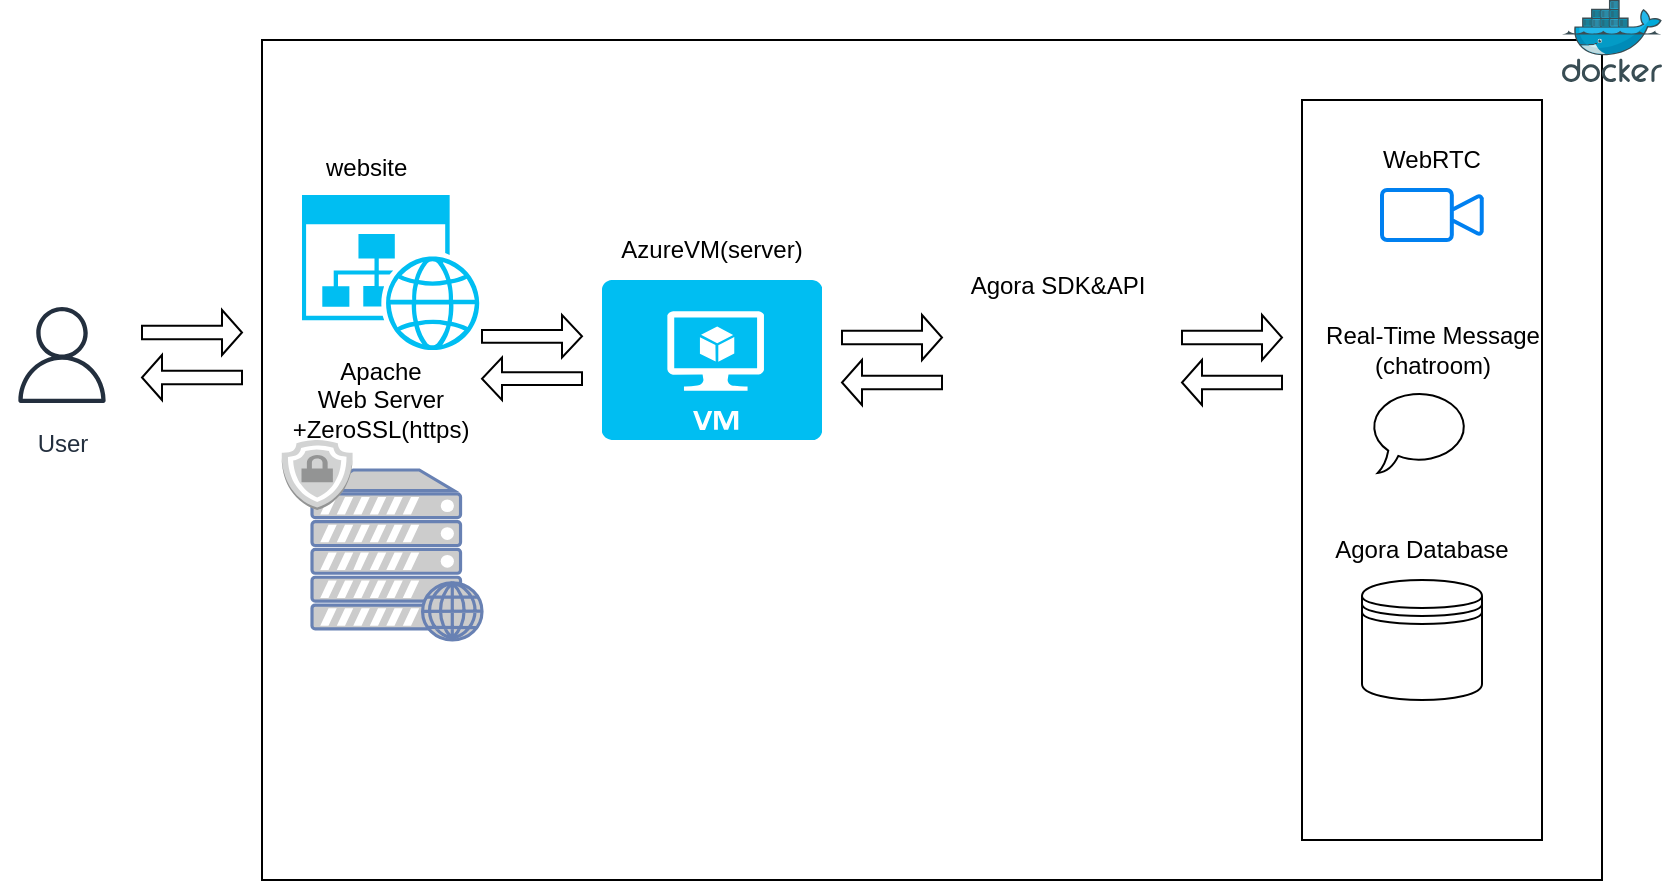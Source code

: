 <mxfile version="20.7.4" type="github">
  <diagram id="4lbaAA7GF88f6-nXXz54" name="Page-1">
    <mxGraphModel dx="1034" dy="438" grid="1" gridSize="10" guides="1" tooltips="1" connect="1" arrows="1" fold="1" page="1" pageScale="1" pageWidth="850" pageHeight="1100" math="0" shadow="0">
      <root>
        <mxCell id="0" />
        <mxCell id="1" parent="0" />
        <mxCell id="vfFkaF0R44FNCo4ghhD2-102" value="" style="rounded=0;whiteSpace=wrap;html=1;" vertex="1" parent="1">
          <mxGeometry x="130" y="40" width="670" height="420" as="geometry" />
        </mxCell>
        <mxCell id="vfFkaF0R44FNCo4ghhD2-1" value="User" style="sketch=0;outlineConnect=0;fontColor=#232F3E;gradientColor=none;strokeColor=#232F3E;fillColor=#ffffff;dashed=0;verticalLabelPosition=bottom;verticalAlign=top;align=center;html=1;fontSize=12;fontStyle=0;aspect=fixed;shape=mxgraph.aws4.resourceIcon;resIcon=mxgraph.aws4.user;" vertex="1" parent="1">
          <mxGeometry y="167.5" width="60" height="60" as="geometry" />
        </mxCell>
        <mxCell id="vfFkaF0R44FNCo4ghhD2-23" value="" style="group" vertex="1" connectable="0" parent="1">
          <mxGeometry x="139.7" y="205" width="100.3" height="135" as="geometry" />
        </mxCell>
        <mxCell id="vfFkaF0R44FNCo4ghhD2-7" value="Apache&lt;br&gt;Web Server&lt;br&gt;+ZeroSSL(https)" style="text;html=1;strokeColor=none;fillColor=none;align=center;verticalAlign=middle;whiteSpace=wrap;rounded=0;" vertex="1" parent="vfFkaF0R44FNCo4ghhD2-23">
          <mxGeometry x="11.45" width="77.4" height="30" as="geometry" />
        </mxCell>
        <mxCell id="vfFkaF0R44FNCo4ghhD2-18" value="" style="group" vertex="1" connectable="0" parent="vfFkaF0R44FNCo4ghhD2-23">
          <mxGeometry y="35" width="100.3" height="100" as="geometry" />
        </mxCell>
        <mxCell id="vfFkaF0R44FNCo4ghhD2-19" value="" style="fontColor=#0066CC;verticalAlign=top;verticalLabelPosition=bottom;labelPosition=center;align=center;html=1;outlineConnect=0;fillColor=#CCCCCC;strokeColor=#6881B3;gradientColor=none;gradientDirection=north;strokeWidth=2;shape=mxgraph.networks.web_server;movable=1;resizable=1;rotatable=1;deletable=1;editable=1;connectable=1;" vertex="1" parent="vfFkaF0R44FNCo4ghhD2-18">
          <mxGeometry x="15.3" y="15" width="85" height="85" as="geometry" />
        </mxCell>
        <mxCell id="vfFkaF0R44FNCo4ghhD2-20" value="" style="outlineConnect=0;dashed=0;verticalLabelPosition=bottom;verticalAlign=top;align=center;html=1;shape=mxgraph.aws3.ssl_padlock;fillColor=#D2D3D3;gradientColor=none;movable=1;resizable=1;rotatable=1;deletable=1;editable=1;connectable=1;" vertex="1" parent="vfFkaF0R44FNCo4ghhD2-18">
          <mxGeometry width="35.6" height="35" as="geometry" />
        </mxCell>
        <mxCell id="vfFkaF0R44FNCo4ghhD2-30" value="" style="group" vertex="1" connectable="0" parent="1">
          <mxGeometry x="150" y="90" width="90" height="105" as="geometry" />
        </mxCell>
        <mxCell id="vfFkaF0R44FNCo4ghhD2-28" value="" style="verticalLabelPosition=bottom;html=1;verticalAlign=top;align=center;strokeColor=none;fillColor=#00BEF2;shape=mxgraph.azure.website_generic;pointerEvents=1;" vertex="1" parent="vfFkaF0R44FNCo4ghhD2-30">
          <mxGeometry y="27.5" width="90" height="77.5" as="geometry" />
        </mxCell>
        <mxCell id="vfFkaF0R44FNCo4ghhD2-29" value="website" style="text;whiteSpace=wrap;html=1;" vertex="1" parent="vfFkaF0R44FNCo4ghhD2-30">
          <mxGeometry x="10" width="70" height="40" as="geometry" />
        </mxCell>
        <mxCell id="vfFkaF0R44FNCo4ghhD2-24" value="" style="group" vertex="1" connectable="0" parent="1">
          <mxGeometry x="300.0" y="130" width="110" height="110" as="geometry" />
        </mxCell>
        <mxCell id="vfFkaF0R44FNCo4ghhD2-21" value="" style="verticalLabelPosition=bottom;html=1;verticalAlign=top;align=center;strokeColor=none;fillColor=#00BEF2;shape=mxgraph.azure.virtual_machine;" vertex="1" parent="vfFkaF0R44FNCo4ghhD2-24">
          <mxGeometry y="30" width="110" height="80" as="geometry" />
        </mxCell>
        <mxCell id="vfFkaF0R44FNCo4ghhD2-22" value="AzureVM(server)" style="text;html=1;strokeColor=none;fillColor=none;align=center;verticalAlign=middle;whiteSpace=wrap;rounded=0;" vertex="1" parent="vfFkaF0R44FNCo4ghhD2-24">
          <mxGeometry x="25" width="60" height="30" as="geometry" />
        </mxCell>
        <mxCell id="vfFkaF0R44FNCo4ghhD2-48" value="" style="group" vertex="1" connectable="0" parent="1">
          <mxGeometry x="477.5" y="147.5" width="100" height="74.39" as="geometry" />
        </mxCell>
        <mxCell id="vfFkaF0R44FNCo4ghhD2-37" value="" style="shape=image;verticalLabelPosition=bottom;labelBackgroundColor=default;verticalAlign=top;aspect=fixed;imageAspect=0;image=https://www.agora.io/en/wp-content/themes/agora-main/images/agora-logo.svg;container=0;" vertex="1" parent="vfFkaF0R44FNCo4ghhD2-48">
          <mxGeometry x="4.25" y="42.5" width="91.5" height="31.89" as="geometry" />
        </mxCell>
        <mxCell id="vfFkaF0R44FNCo4ghhD2-39" value="Agora SDK&amp;amp;API" style="text;html=1;strokeColor=none;fillColor=none;align=center;verticalAlign=middle;whiteSpace=wrap;rounded=0;container=0;" vertex="1" parent="vfFkaF0R44FNCo4ghhD2-48">
          <mxGeometry width="100" height="30" as="geometry" />
        </mxCell>
        <mxCell id="vfFkaF0R44FNCo4ghhD2-61" value="" style="group" vertex="1" connectable="0" parent="1">
          <mxGeometry x="70" y="175" width="50" height="45" as="geometry" />
        </mxCell>
        <mxCell id="vfFkaF0R44FNCo4ghhD2-34" value="" style="shape=singleArrow;whiteSpace=wrap;html=1;" vertex="1" parent="vfFkaF0R44FNCo4ghhD2-61">
          <mxGeometry width="50" height="22.5" as="geometry" />
        </mxCell>
        <mxCell id="vfFkaF0R44FNCo4ghhD2-60" value="" style="shape=singleArrow;whiteSpace=wrap;html=1;direction=west;" vertex="1" parent="vfFkaF0R44FNCo4ghhD2-61">
          <mxGeometry y="22.5" width="50" height="22.5" as="geometry" />
        </mxCell>
        <mxCell id="vfFkaF0R44FNCo4ghhD2-62" value="" style="group" vertex="1" connectable="0" parent="1">
          <mxGeometry x="240" y="177.5" width="50" height="42.5" as="geometry" />
        </mxCell>
        <mxCell id="vfFkaF0R44FNCo4ghhD2-63" value="" style="shape=singleArrow;whiteSpace=wrap;html=1;" vertex="1" parent="vfFkaF0R44FNCo4ghhD2-62">
          <mxGeometry width="50" height="21.25" as="geometry" />
        </mxCell>
        <mxCell id="vfFkaF0R44FNCo4ghhD2-64" value="" style="shape=singleArrow;whiteSpace=wrap;html=1;direction=west;" vertex="1" parent="vfFkaF0R44FNCo4ghhD2-62">
          <mxGeometry y="21.25" width="50" height="21.25" as="geometry" />
        </mxCell>
        <mxCell id="vfFkaF0R44FNCo4ghhD2-66" value="" style="group" vertex="1" connectable="0" parent="1">
          <mxGeometry x="420" y="177.5" width="50" height="45" as="geometry" />
        </mxCell>
        <mxCell id="vfFkaF0R44FNCo4ghhD2-67" value="" style="shape=singleArrow;whiteSpace=wrap;html=1;" vertex="1" parent="vfFkaF0R44FNCo4ghhD2-66">
          <mxGeometry width="50" height="22.5" as="geometry" />
        </mxCell>
        <mxCell id="vfFkaF0R44FNCo4ghhD2-68" value="" style="shape=singleArrow;whiteSpace=wrap;html=1;direction=west;" vertex="1" parent="vfFkaF0R44FNCo4ghhD2-66">
          <mxGeometry y="22.5" width="50" height="22.5" as="geometry" />
        </mxCell>
        <mxCell id="vfFkaF0R44FNCo4ghhD2-87" value="" style="group" vertex="1" connectable="0" parent="1">
          <mxGeometry x="590" y="177.5" width="50" height="45" as="geometry" />
        </mxCell>
        <mxCell id="vfFkaF0R44FNCo4ghhD2-88" value="" style="shape=singleArrow;whiteSpace=wrap;html=1;" vertex="1" parent="vfFkaF0R44FNCo4ghhD2-87">
          <mxGeometry width="50" height="22.5" as="geometry" />
        </mxCell>
        <mxCell id="vfFkaF0R44FNCo4ghhD2-89" value="" style="shape=singleArrow;whiteSpace=wrap;html=1;direction=west;" vertex="1" parent="vfFkaF0R44FNCo4ghhD2-87">
          <mxGeometry y="22.5" width="50" height="22.5" as="geometry" />
        </mxCell>
        <mxCell id="vfFkaF0R44FNCo4ghhD2-103" value="" style="sketch=0;aspect=fixed;html=1;points=[];align=center;image;fontSize=12;image=img/lib/mscae/Docker.svg;" vertex="1" parent="1">
          <mxGeometry x="780" y="20" width="50" height="41" as="geometry" />
        </mxCell>
        <mxCell id="vfFkaF0R44FNCo4ghhD2-106" value="" style="group" vertex="1" connectable="0" parent="1">
          <mxGeometry x="650" y="70" width="130" height="370" as="geometry" />
        </mxCell>
        <mxCell id="vfFkaF0R44FNCo4ghhD2-92" value="" style="rounded=0;whiteSpace=wrap;html=1;" vertex="1" parent="vfFkaF0R44FNCo4ghhD2-106">
          <mxGeometry width="120" height="370" as="geometry" />
        </mxCell>
        <mxCell id="vfFkaF0R44FNCo4ghhD2-94" value="" style="group" vertex="1" connectable="0" parent="vfFkaF0R44FNCo4ghhD2-106">
          <mxGeometry y="105.0" width="130" height="81.483" as="geometry" />
        </mxCell>
        <mxCell id="vfFkaF0R44FNCo4ghhD2-43" value="" style="whiteSpace=wrap;html=1;shape=mxgraph.basic.oval_callout;container=0;" vertex="1" parent="vfFkaF0R44FNCo4ghhD2-94">
          <mxGeometry x="33.75" y="40.001" width="50" height="41.481" as="geometry" />
        </mxCell>
        <mxCell id="vfFkaF0R44FNCo4ghhD2-52" value="Real-Time Message&lt;br&gt;(chatroom)" style="text;html=1;align=center;verticalAlign=middle;resizable=0;points=[];autosize=1;strokeColor=none;fillColor=none;container=0;" vertex="1" parent="vfFkaF0R44FNCo4ghhD2-94">
          <mxGeometry width="130" height="40" as="geometry" />
        </mxCell>
        <mxCell id="vfFkaF0R44FNCo4ghhD2-93" value="" style="group" vertex="1" connectable="0" parent="vfFkaF0R44FNCo4ghhD2-106">
          <mxGeometry x="21.25" y="15" width="87.5" height="75" as="geometry" />
        </mxCell>
        <mxCell id="vfFkaF0R44FNCo4ghhD2-95" value="" style="group" vertex="1" connectable="0" parent="vfFkaF0R44FNCo4ghhD2-93">
          <mxGeometry width="87.5" height="55" as="geometry" />
        </mxCell>
        <mxCell id="vfFkaF0R44FNCo4ghhD2-55" value="WebRTC" style="text;html=1;strokeColor=none;fillColor=none;align=center;verticalAlign=middle;whiteSpace=wrap;rounded=0;container=0;" vertex="1" parent="vfFkaF0R44FNCo4ghhD2-95">
          <mxGeometry width="87.5" height="30" as="geometry" />
        </mxCell>
        <mxCell id="vfFkaF0R44FNCo4ghhD2-54" value="" style="html=1;verticalLabelPosition=bottom;align=center;labelBackgroundColor=#ffffff;verticalAlign=top;strokeWidth=2;strokeColor=#0080F0;shadow=0;dashed=0;shape=mxgraph.ios7.icons.video_conversation;container=0;" vertex="1" parent="vfFkaF0R44FNCo4ghhD2-95">
          <mxGeometry x="18.75" y="30" width="50" height="25" as="geometry" />
        </mxCell>
        <mxCell id="vfFkaF0R44FNCo4ghhD2-99" value="" style="group" vertex="1" connectable="0" parent="vfFkaF0R44FNCo4ghhD2-106">
          <mxGeometry x="15" y="210" width="90" height="90" as="geometry" />
        </mxCell>
        <mxCell id="vfFkaF0R44FNCo4ghhD2-96" value="" style="shape=datastore;whiteSpace=wrap;html=1;" vertex="1" parent="vfFkaF0R44FNCo4ghhD2-99">
          <mxGeometry x="15" y="30" width="60" height="60" as="geometry" />
        </mxCell>
        <mxCell id="vfFkaF0R44FNCo4ghhD2-98" value="Agora Database" style="text;html=1;strokeColor=none;fillColor=none;align=center;verticalAlign=middle;whiteSpace=wrap;rounded=0;" vertex="1" parent="vfFkaF0R44FNCo4ghhD2-99">
          <mxGeometry width="90" height="30" as="geometry" />
        </mxCell>
      </root>
    </mxGraphModel>
  </diagram>
</mxfile>

